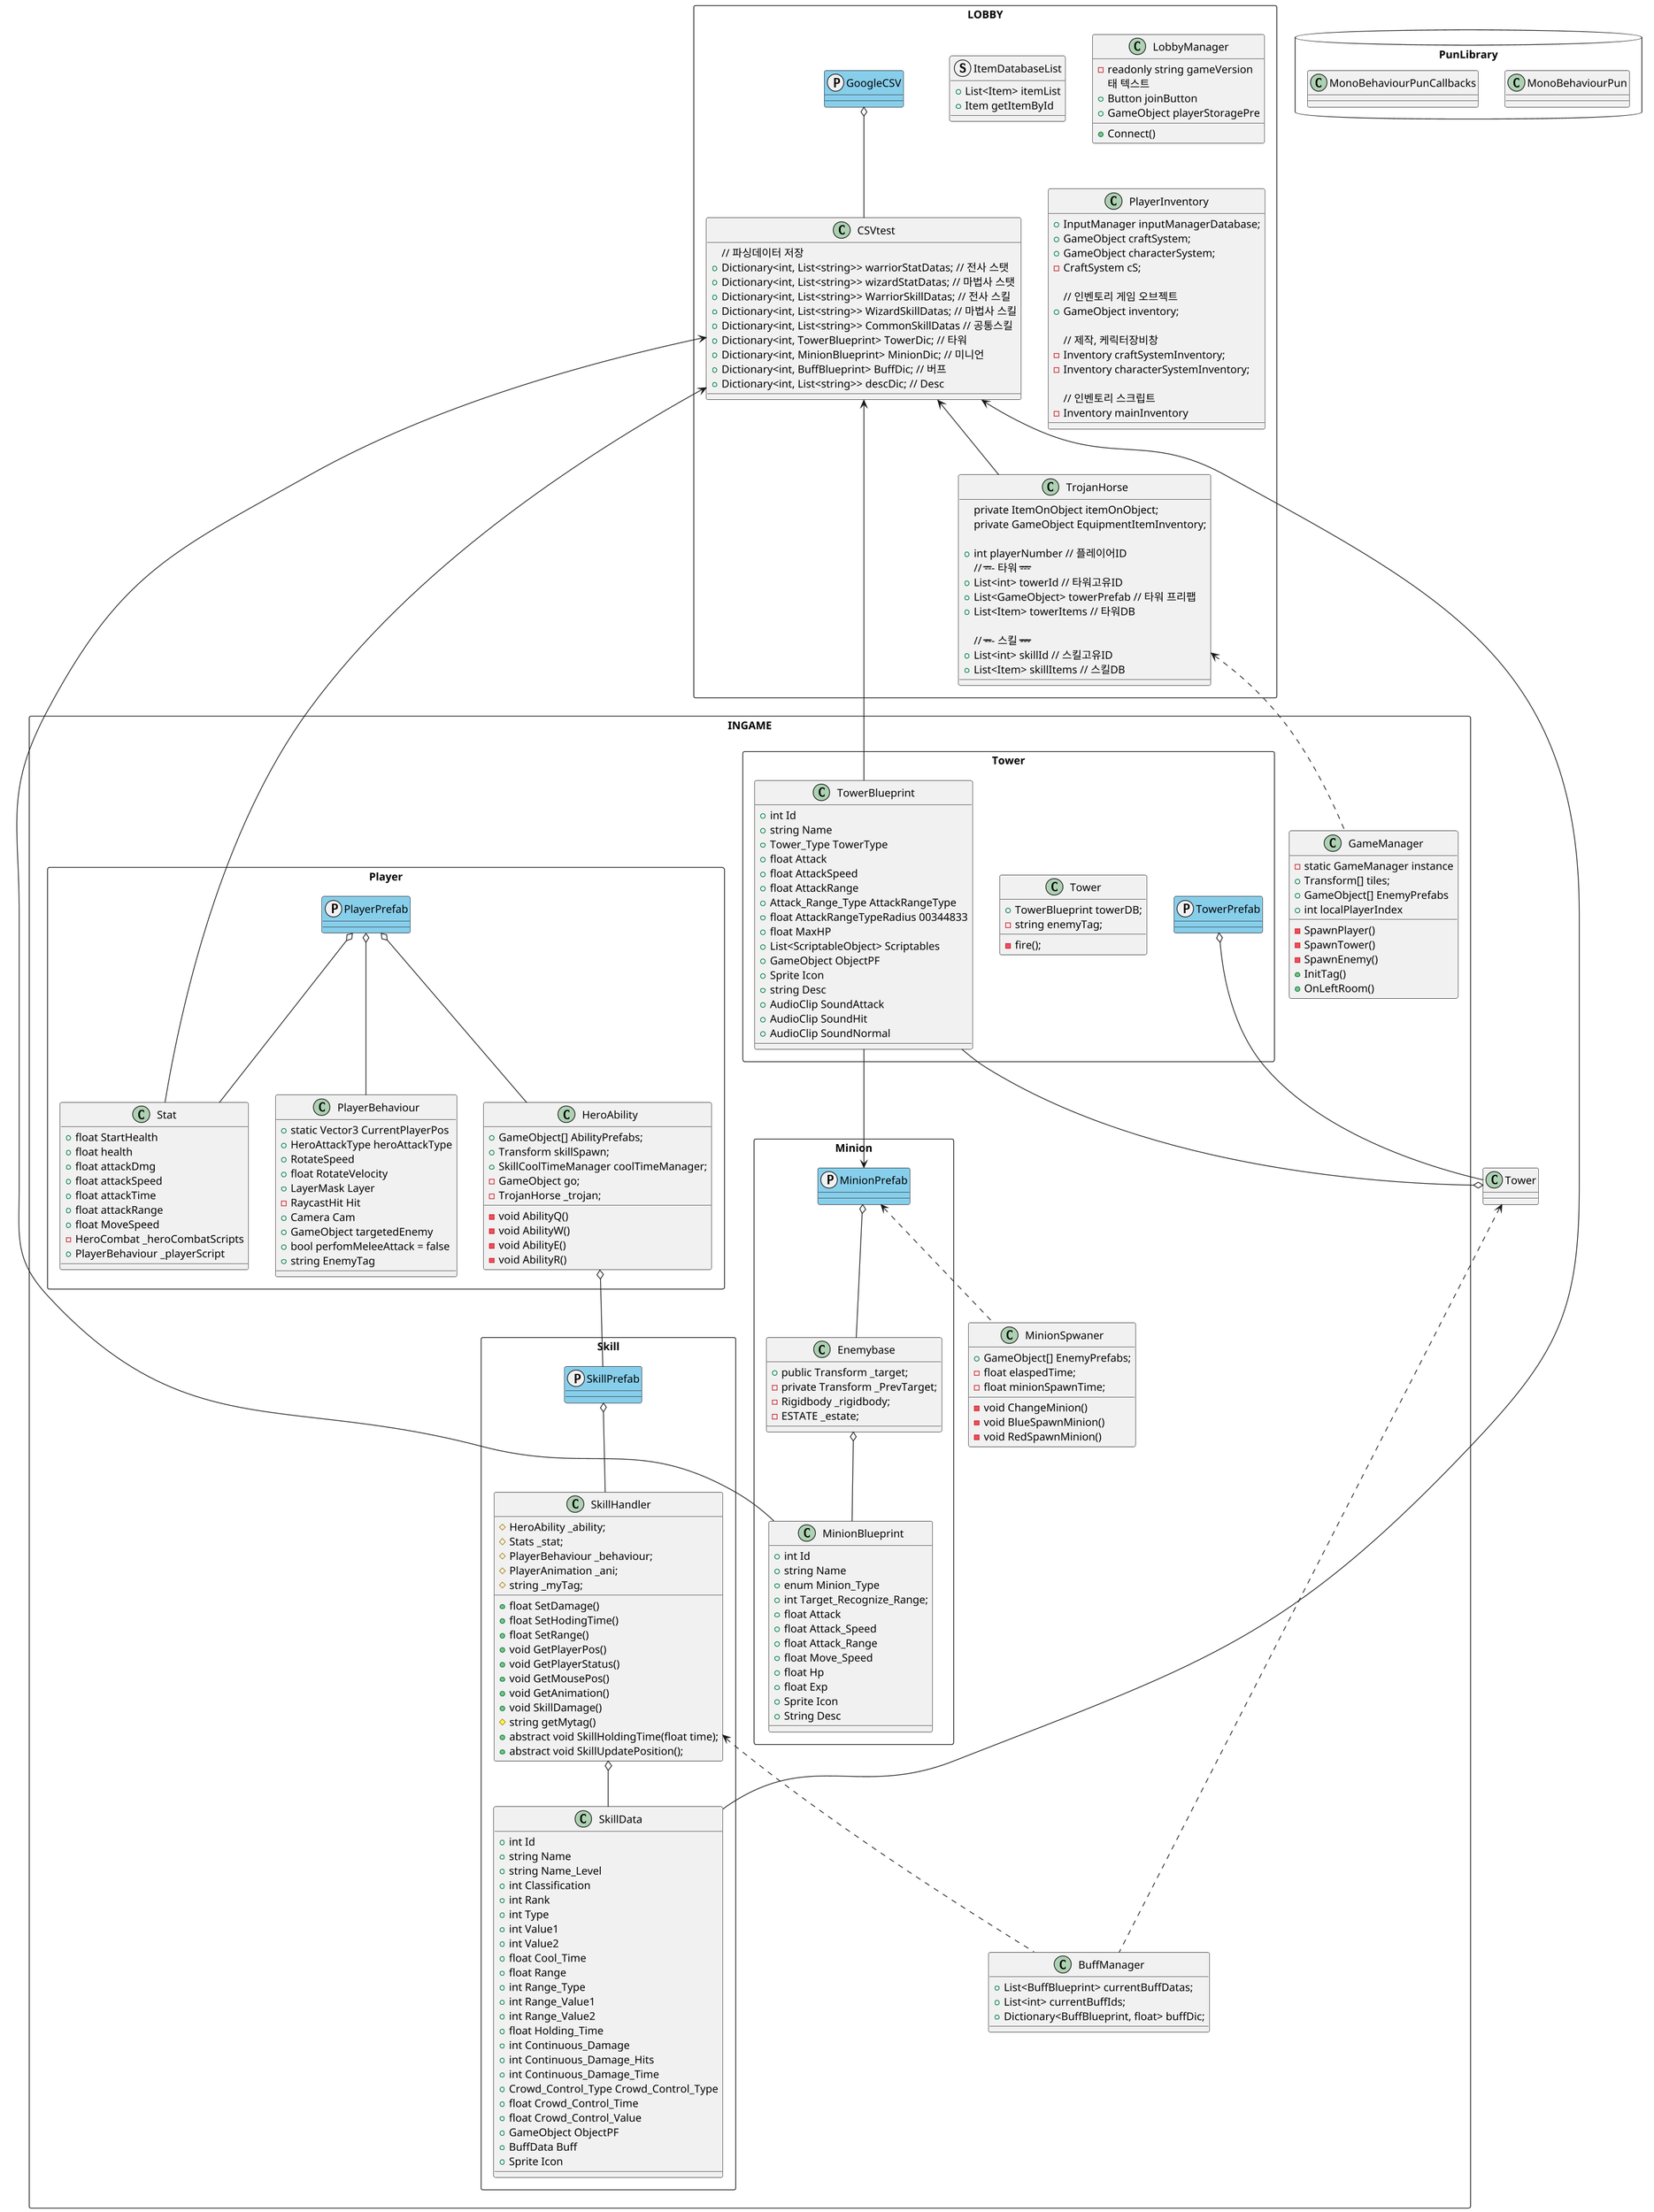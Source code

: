 @startuml


scale 1000 width
package LOBBY <<Rectangle>>
{
   Struct ItemDatabaseList
   {
      +List<Item> itemList 
      +Item getItemById

   }

   Class LobbyManager
   {
      -readonly string gameVersion
   태 텍스트
      +Button joinButton
      +GameObject playerStoragePre
      +Connect()
   }
   Class PlayerInventory
   {
      +InputManager inputManagerDatabase;
      +GameObject craftSystem;
      +GameObject characterSystem;
      -CraftSystem cS;

      // 인벤토리 게임 오브젝트
      +GameObject inventory;

      // 제작, 케릭터장비창
      -Inventory craftSystemInventory;
      -Inventory characterSystemInventory;

      // 인벤토리 스크립트
      -Inventory mainInventory 
   }

   Class TrojanHorse
   {
      private ItemOnObject itemOnObject;
      private GameObject EquipmentItemInventory;

      +int playerNumber // 플레이어ID
      // ----------- 타워 ---------------
      +List<int> towerId // 타워고유ID
      +List<GameObject> towerPrefab // 타워 프리팹
      +List<Item> towerItems // 타워DB

      // ----------- 스킬 ---------------
      +List<int> skillId // 스킬고유ID
      +List<Item> skillItems // 스킬DB
   }

   Protocol GoogleCSV #back:SkyBlue
   {

   }

   Class CSVtest
   {
      // 파싱데이터 저장
      +Dictionary<int, List<string>> warriorStatDatas; // 전사 스탯 
      +Dictionary<int, List<string>> wizardStatDatas; // 마법사 스탯
      +Dictionary<int, List<string>> WarriorSkillDatas; // 전사 스킬
      +Dictionary<int, List<string>> WizardSkillDatas; // 마법사 스킬
      +Dictionary<int, List<string>> CommonSkillDatas // 공통스킬
      +Dictionary<int, TowerBlueprint> TowerDic; // 타워
      +Dictionary<int, MinionBlueprint> MinionDic; // 미니언
      +Dictionary<int, BuffBlueprint> BuffDic; // 버프
      +Dictionary<int, List<string>> descDic; // Desc
   }

}

scale 1000 width
package INGAME <<Rectangle>>
{
   Class GameManager
   {
      -static GameManager instance 
      +Transform[] tiles; 
      +GameObject[] EnemyPrefabs 
      +int localPlayerIndex
      -SpawnPlayer()
      -SpawnTower()
      -SpawnEnemy()
      +InitTag()
      +OnLeftRoom()
   }

   Class BuffManager
   {
      +List<BuffBlueprint> currentBuffDatas;
      +List<int> currentBuffIds;
      +Dictionary<BuffBlueprint, float> buffDic;
   }

   scale 1000 width
   package Player <<Rectangle>> 
   {
      Protocol PlayerPrefab #back:SkyBlue
      {

      }

      Class PlayerBehaviour
      {
         +static Vector3 CurrentPlayerPos
         +HeroAttackType heroAttackType
         +RotateSpeed
         +float RotateVelocity
         +LayerMask Layer
         -RaycastHit Hit
         +Camera Cam
         +GameObject targetedEnemy
         +bool perfomMeleeAttack = false
         +string EnemyTag
      }

      Class Stat
      {
         +float StartHealth
         +float health
         +float attackDmg
         +float attackSpeed
         +float attackTime
         +float attackRange
         +float MoveSpeed
         -HeroCombat _heroCombatScripts
         +PlayerBehaviour _playerScript
      }

      Class HeroAbility
      {
         +GameObject[] AbilityPrefabs;
         +Transform skillSpawn;
         +SkillCoolTimeManager coolTimeManager;
         -GameObject go;
         -TrojanHorse _trojan;
         -void AbilityQ()
         -void AbilityW()
         -void AbilityE()
         -void AbilityR()
      }
   }

   scale 1000 width
   package Minion <<Rectangle>> 
   {
   
      Protocol MinionPrefab #back:SkyBlue
      {
      
      }

      Class Enemybase
      {
         +public Transform _target;
         -private Transform _PrevTarget;
         -Rigidbody _rigidbody;
         -ESTATE _estate;
      }

      Class MinionBlueprint
      {
         +int Id
         +string Name
         +enum Minion_Type
         +int Target_Recognize_Range;
         +float Attack
         +float Attack_Speed
         +float Attack_Range
         +float Move_Speed
         +float Hp
         +float Exp 
         +Sprite Icon
         +String Desc
      }
   }
   
   Class MinionSpwaner
   {
      +GameObject[] EnemyPrefabs;
      -float elaspedTime;
      -float minionSpawnTime;
      -void ChangeMinion()
      -void BlueSpawnMinion()
      -void RedSpawnMinion()
   }
   
   
   
   scale 2800 width
   package Tower <<Rectangle>> 
   {
   
      Protocol TowerPrefab #back:SkyBlue
      {
      }

      Class Tower
      {
         + TowerBlueprint towerDB;
         - string enemyTag;
         - fire();
      }

      Class TowerBlueprint
      {
         +int Id 
         +string Name 
         +Tower_Type TowerType
         +float Attack 
         +float AttackSpeed
         +float AttackRange 
         +Attack_Range_Type AttackRangeType 
         +float AttackRangeTypeRadius 00344833
         +float MaxHP 
         +List<ScriptableObject> Scriptables 
         +GameObject ObjectPF 
         +Sprite Icon 
         +string Desc
         +AudioClip SoundAttack
         +AudioClip SoundHit
         +AudioClip SoundNormal 
      }
   }
   
   scale 2800 width
   package Skill <<Rectangle>> 
   {
      Protocol SkillPrefab #back:SkyBlue
      {
      }
   
      Class SkillHandler
      {
      #HeroAbility _ability;
      #Stats _stat;
      #PlayerBehaviour _behaviour;
      #PlayerAnimation _ani;
      #string _myTag;
      +float SetDamage()
      +float SetHodingTime()
      +float SetRange()
      +void GetPlayerPos()
      +void GetPlayerStatus()
      +void GetMousePos()
      +void GetAnimation()
      +void SkillDamage()
      #string getMytag()
      +abstract void SkillHoldingTime(float time);
      +abstract void SkillUpdatePosition();
      }
   
      
      Class SkillData
      {
         +int Id 
         +string Name 
         +string Name_Level 
         +int Classification
         +int Rank 
         +int Type 
         +int Value1 
         +int Value2 
         +float Cool_Time 
         +float Range 
         +int Range_Type 
         +int Range_Value1 
         +int Range_Value2 
         +float Holding_Time 
         +int Continuous_Damage 
         +int Continuous_Damage_Hits 
         +int Continuous_Damage_Time 
         +Crowd_Control_Type Crowd_Control_Type 
         +float Crowd_Control_Time 
         +float Crowd_Control_Value 
         +GameObject ObjectPF 
         +BuffData Buff 
         +Sprite Icon 
      }
   
   }

}

scale 2800 width
package PunLibrary <<Database>> 
{
   Class MonoBehaviourPun
   {

   }

   Class MonoBehaviourPunCallbacks
   {
   }
}

TrojanHorse <.. GameManager
TowerBlueprint --> MinionPrefab
MinionPrefab <.. MinionSpwaner
SkillHandler o-- SkillData
SkillPrefab o-- SkillHandler
Enemybase o-- MinionBlueprint

TowerPrefab o-- Tower
Tower o-- TowerBlueprint

PlayerPrefab o-- PlayerBehaviour
PlayerPrefab o-- HeroAbility
PlayerPrefab o-- Stat 

GoogleCSV o-- CSVtest
CSVtest <-- TowerBlueprint
CSVtest <-- SkillData
CSVtest <-- MinionBlueprint
CSVtest <-- Stat
CSVtest <-- TrojanHorse
Tower <.. BuffManager
SkillHandler <.. BuffManager
HeroAbility o-- SkillPrefab
MinionPrefab o-- Enemybase
@enduml